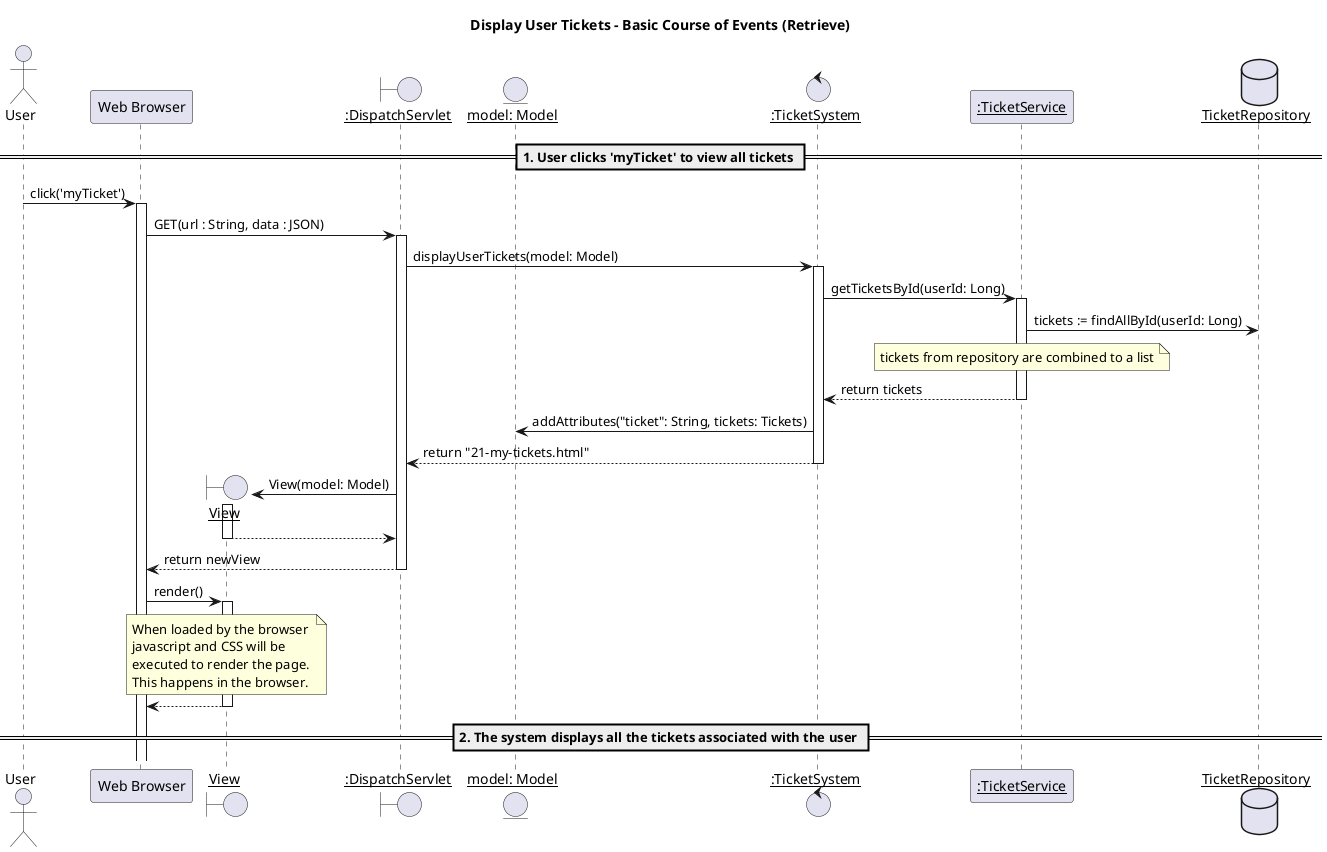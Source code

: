 @startuml

title Display User Tickets - Basic Course of Events (Retrieve)
actor "User" as u
participant "Web Browser" as w
boundary "__View__" as v
boundary "__:DispatchServlet__" as d
entity "__model: Model__" as m
control "__:TicketSystem__" as ts
participant "__:TicketService__" as tss
database "__TicketRepository__" as db

== 1. User clicks 'myTicket' to view all tickets ==
u -> w : click('myTicket')
activate w
w -> d : GET(url : String, data : JSON)
activate d
d -> ts : displayUserTickets(model: Model)
activate ts


ts->tss:getTicketsById(userId: Long)
activate tss
tss->db: tickets := findAllById(userId: Long)
note over tss: tickets from repository are combined to a list
tss-->ts: return tickets
deactivate tss

ts->m:addAttributes("ticket": String, tickets: Tickets)

ts-->d:return "21-my-tickets.html"
deactivate ts

create v
d -> v : View(model: Model)
activate v

v --> d :
deactivate v

d --> w : return newView
deactivate d

w -> v : render()
activate v

note over v : When loaded by the browser \njavascript and CSS will be \nexecuted to render the page.\nThis happens in the browser.

v --> w :
deactivate v

== 2. The system displays all the tickets associated with the user ==

@enduml